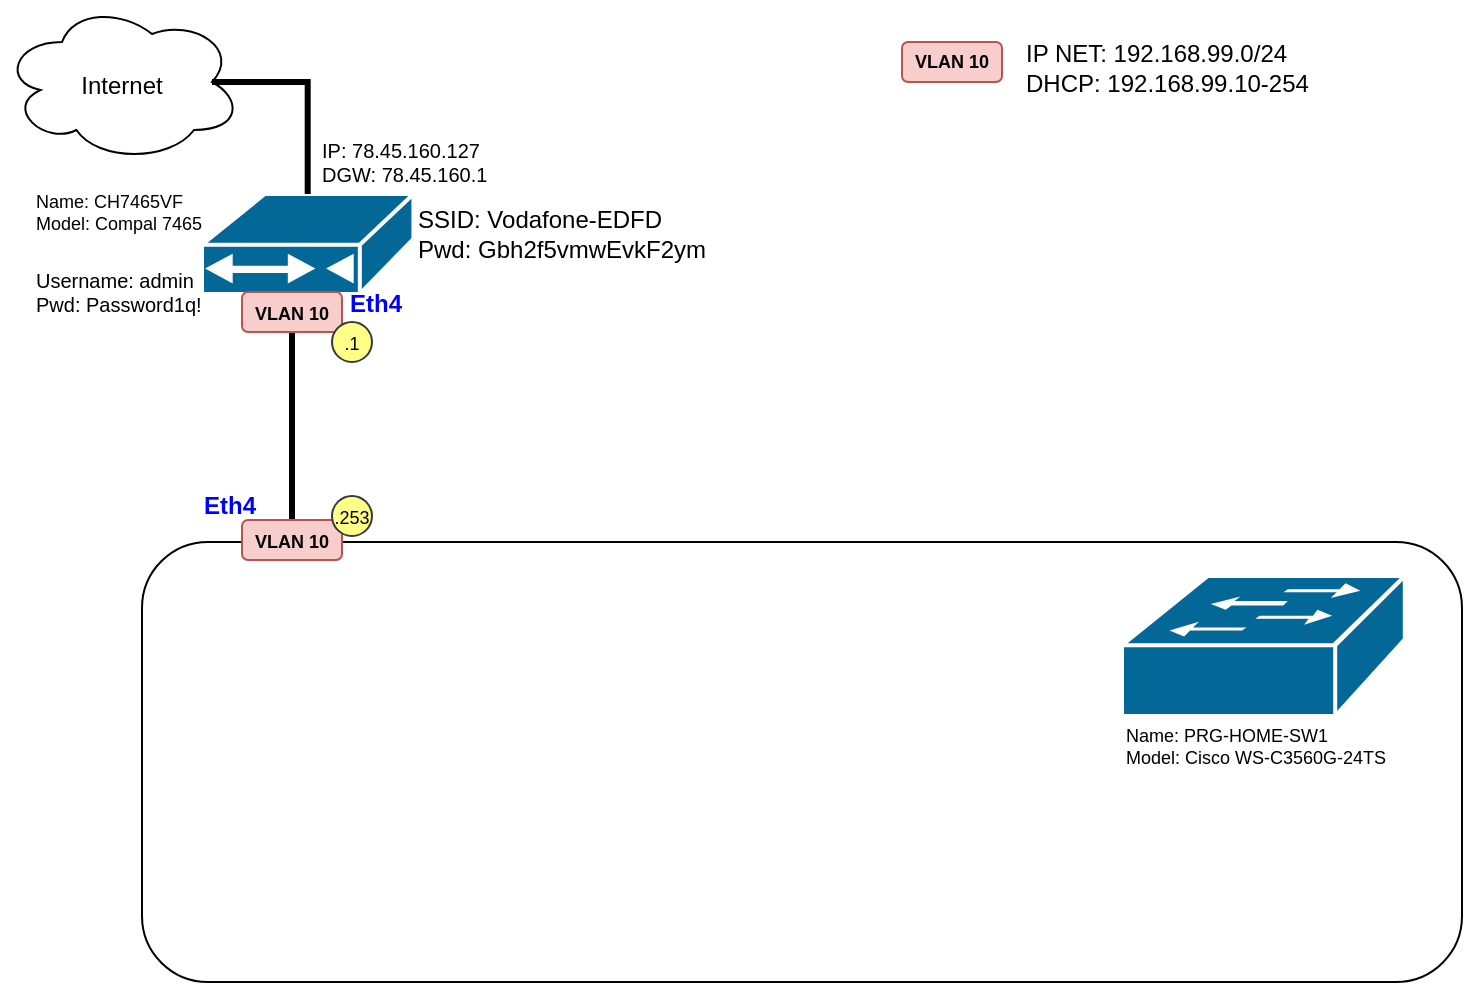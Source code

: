 <mxfile version="26.0.10">
  <diagram name="Everything" id="c37626ed-c26b-45fb-9056-f9ebc6bb27b6">
    <mxGraphModel dx="954" dy="639" grid="1" gridSize="10" guides="1" tooltips="1" connect="1" arrows="1" fold="1" page="1" pageScale="1" pageWidth="1169" pageHeight="827" background="none" math="0" shadow="0">
      <root>
        <mxCell id="0" />
        <mxCell id="1" parent="0" />
        <mxCell id="pkdH5wE8G_Pr-lmgHp1S-8" value="" style="rounded=1;whiteSpace=wrap;html=1;" vertex="1" parent="1">
          <mxGeometry x="80" y="280" width="660" height="220" as="geometry" />
        </mxCell>
        <mxCell id="pkdH5wE8G_Pr-lmgHp1S-6" value="" style="shape=mxgraph.cisco.switches.workgroup_switch;sketch=0;html=1;pointerEvents=1;dashed=0;fillColor=#036897;strokeColor=#ffffff;strokeWidth=2;verticalLabelPosition=bottom;verticalAlign=top;align=center;outlineConnect=0;" vertex="1" parent="1">
          <mxGeometry x="570" y="297" width="141.4" height="70" as="geometry" />
        </mxCell>
        <mxCell id="pkdH5wE8G_Pr-lmgHp1S-7" value="" style="shape=mxgraph.cisco.modems_and_phones.cable_modem;sketch=0;html=1;pointerEvents=1;dashed=0;fillColor=#036897;strokeColor=#ffffff;strokeWidth=2;verticalLabelPosition=bottom;verticalAlign=top;align=center;outlineConnect=0;" vertex="1" parent="1">
          <mxGeometry x="110" y="106" width="105.72" height="50" as="geometry" />
        </mxCell>
        <mxCell id="pkdH5wE8G_Pr-lmgHp1S-4" style="edgeStyle=orthogonalEdgeStyle;rounded=0;orthogonalLoop=1;jettySize=auto;html=1;exitX=0.5;exitY=1;exitDx=0;exitDy=0;entryX=0.5;entryY=0;entryDx=0;entryDy=0;strokeColor=default;endArrow=none;startFill=0;strokeWidth=3;" edge="1" parent="1" source="pkdH5wE8G_Pr-lmgHp1S-2" target="pkdH5wE8G_Pr-lmgHp1S-3">
          <mxGeometry relative="1" as="geometry" />
        </mxCell>
        <mxCell id="pkdH5wE8G_Pr-lmgHp1S-2" value="&lt;span style=&quot;font-size: 9px; font-weight: 700;&quot;&gt;VLAN 10&lt;/span&gt;" style="rounded=1;whiteSpace=wrap;html=1;fillColor=#f8cecc;strokeColor=#b85450;" vertex="1" parent="1">
          <mxGeometry x="130" y="155" width="50" height="20" as="geometry" />
        </mxCell>
        <mxCell id="pkdH5wE8G_Pr-lmgHp1S-3" value="&lt;span style=&quot;font-size: 9px; font-weight: 700;&quot;&gt;VLAN 10&lt;/span&gt;" style="rounded=1;whiteSpace=wrap;html=1;fillColor=#f8cecc;strokeColor=#b85450;" vertex="1" parent="1">
          <mxGeometry x="130" y="269" width="50" height="20" as="geometry" />
        </mxCell>
        <mxCell id="pkdH5wE8G_Pr-lmgHp1S-9" value="Name: CH7465VF&lt;div&gt;Model: Compal 7465&lt;/div&gt;" style="text;html=1;align=left;verticalAlign=middle;whiteSpace=wrap;rounded=0;fontSize=9;" vertex="1" parent="1">
          <mxGeometry x="25" y="100" width="90" height="30" as="geometry" />
        </mxCell>
        <mxCell id="pkdH5wE8G_Pr-lmgHp1S-10" value="IP: 78.45.160.127&lt;div&gt;DGW:&amp;nbsp;&lt;span style=&quot;background-color: transparent; color: light-dark(rgb(0, 0, 0), rgb(255, 255, 255));&quot;&gt;78.45.160.1&lt;/span&gt;&lt;/div&gt;" style="text;html=1;align=left;verticalAlign=middle;whiteSpace=wrap;rounded=0;fontSize=10;" vertex="1" parent="1">
          <mxGeometry x="168" y="75" width="150" height="30" as="geometry" />
        </mxCell>
        <mxCell id="pkdH5wE8G_Pr-lmgHp1S-11" value="" style="ellipse;shape=cloud;whiteSpace=wrap;html=1;" vertex="1" parent="1">
          <mxGeometry x="10" y="10" width="120" height="80" as="geometry" />
        </mxCell>
        <mxCell id="pkdH5wE8G_Pr-lmgHp1S-12" style="edgeStyle=orthogonalEdgeStyle;rounded=0;orthogonalLoop=1;jettySize=auto;html=1;entryX=0.875;entryY=0.5;entryDx=0;entryDy=0;entryPerimeter=0;endArrow=none;startFill=0;strokeWidth=3;" edge="1" parent="1" source="pkdH5wE8G_Pr-lmgHp1S-7" target="pkdH5wE8G_Pr-lmgHp1S-11">
          <mxGeometry relative="1" as="geometry">
            <Array as="points">
              <mxPoint x="163" y="50" />
            </Array>
          </mxGeometry>
        </mxCell>
        <mxCell id="pkdH5wE8G_Pr-lmgHp1S-13" value="Internet" style="text;html=1;align=center;verticalAlign=middle;whiteSpace=wrap;rounded=0;" vertex="1" parent="1">
          <mxGeometry x="40" y="37" width="60" height="30" as="geometry" />
        </mxCell>
        <mxCell id="pkdH5wE8G_Pr-lmgHp1S-14" value="SSID:&amp;nbsp;Vodafone-EDFD&lt;br&gt;&lt;div&gt;Pwd:&amp;nbsp;&lt;span style=&quot;background-color: transparent;&quot;&gt;Gbh2f5vmwEvkF2ym&lt;/span&gt;&lt;/div&gt;" style="text;html=1;align=left;verticalAlign=middle;whiteSpace=wrap;rounded=0;" vertex="1" parent="1">
          <mxGeometry x="215.72" y="111" width="150" height="30" as="geometry" />
        </mxCell>
        <mxCell id="pkdH5wE8G_Pr-lmgHp1S-15" value="Username:&amp;nbsp;admin&lt;br&gt;&lt;div&gt;Pwd:&amp;nbsp;&lt;span style=&quot;background-color: transparent;&quot;&gt;Password1q!&lt;/span&gt;&lt;/div&gt;" style="text;html=1;align=left;verticalAlign=middle;whiteSpace=wrap;rounded=0;fontSize=10;" vertex="1" parent="1">
          <mxGeometry x="25" y="140" width="85" height="30" as="geometry" />
        </mxCell>
        <mxCell id="pkdH5wE8G_Pr-lmgHp1S-16" value="IP NET: 192.168.99.0/24&lt;div&gt;DHCP:&amp;nbsp;&lt;span style=&quot;background-color: transparent; color: light-dark(rgb(0, 0, 0), rgb(255, 255, 255));&quot;&gt;192.168.99.10-254&lt;/span&gt;&lt;/div&gt;" style="text;html=1;align=left;verticalAlign=middle;whiteSpace=wrap;rounded=0;" vertex="1" parent="1">
          <mxGeometry x="520" y="28" width="150" height="30" as="geometry" />
        </mxCell>
        <mxCell id="pkdH5wE8G_Pr-lmgHp1S-17" value="VLAN 10" style="rounded=1;whiteSpace=wrap;html=1;fillColor=#f8cecc;strokeColor=#b85450;fontSize=9;fontStyle=1" vertex="1" parent="1">
          <mxGeometry x="460" y="30" width="50" height="20" as="geometry" />
        </mxCell>
        <mxCell id="pkdH5wE8G_Pr-lmgHp1S-18" value="&lt;font style=&quot;font-size: 9px;&quot;&gt;.1&lt;/font&gt;" style="ellipse;whiteSpace=wrap;html=1;fillColor=#ffff88;strokeColor=#36393d;" vertex="1" parent="1">
          <mxGeometry x="175" y="170" width="20" height="20" as="geometry" />
        </mxCell>
        <mxCell id="pkdH5wE8G_Pr-lmgHp1S-21" value="&lt;font style=&quot;font-size: 9px;&quot;&gt;.253&lt;/font&gt;" style="ellipse;whiteSpace=wrap;html=1;fillColor=#ffff88;strokeColor=#36393d;" vertex="1" parent="1">
          <mxGeometry x="175" y="257" width="20" height="20" as="geometry" />
        </mxCell>
        <mxCell id="pkdH5wE8G_Pr-lmgHp1S-23" value="Eth4" style="text;html=1;align=center;verticalAlign=middle;whiteSpace=wrap;rounded=0;fontStyle=1;fontColor=#0000FF;" vertex="1" parent="1">
          <mxGeometry x="172" y="151" width="50" height="20" as="geometry" />
        </mxCell>
        <mxCell id="pkdH5wE8G_Pr-lmgHp1S-25" value="Eth4" style="text;html=1;align=center;verticalAlign=middle;whiteSpace=wrap;rounded=0;fontStyle=1;fontColor=#0000FF;" vertex="1" parent="1">
          <mxGeometry x="99" y="252" width="50" height="20" as="geometry" />
        </mxCell>
        <mxCell id="pkdH5wE8G_Pr-lmgHp1S-27" value="Name: PRG-HOME-SW1&lt;div&gt;Model:&amp;nbsp;&lt;span style=&quot;background-color: transparent; color: light-dark(rgb(0, 0, 0), rgb(255, 255, 255));&quot;&gt;Cisco WS-C3560G-24TS&lt;/span&gt;&lt;/div&gt;" style="text;html=1;align=left;verticalAlign=middle;whiteSpace=wrap;rounded=0;fontSize=9;" vertex="1" parent="1">
          <mxGeometry x="570" y="367" width="180" height="30" as="geometry" />
        </mxCell>
      </root>
    </mxGraphModel>
  </diagram>
</mxfile>
